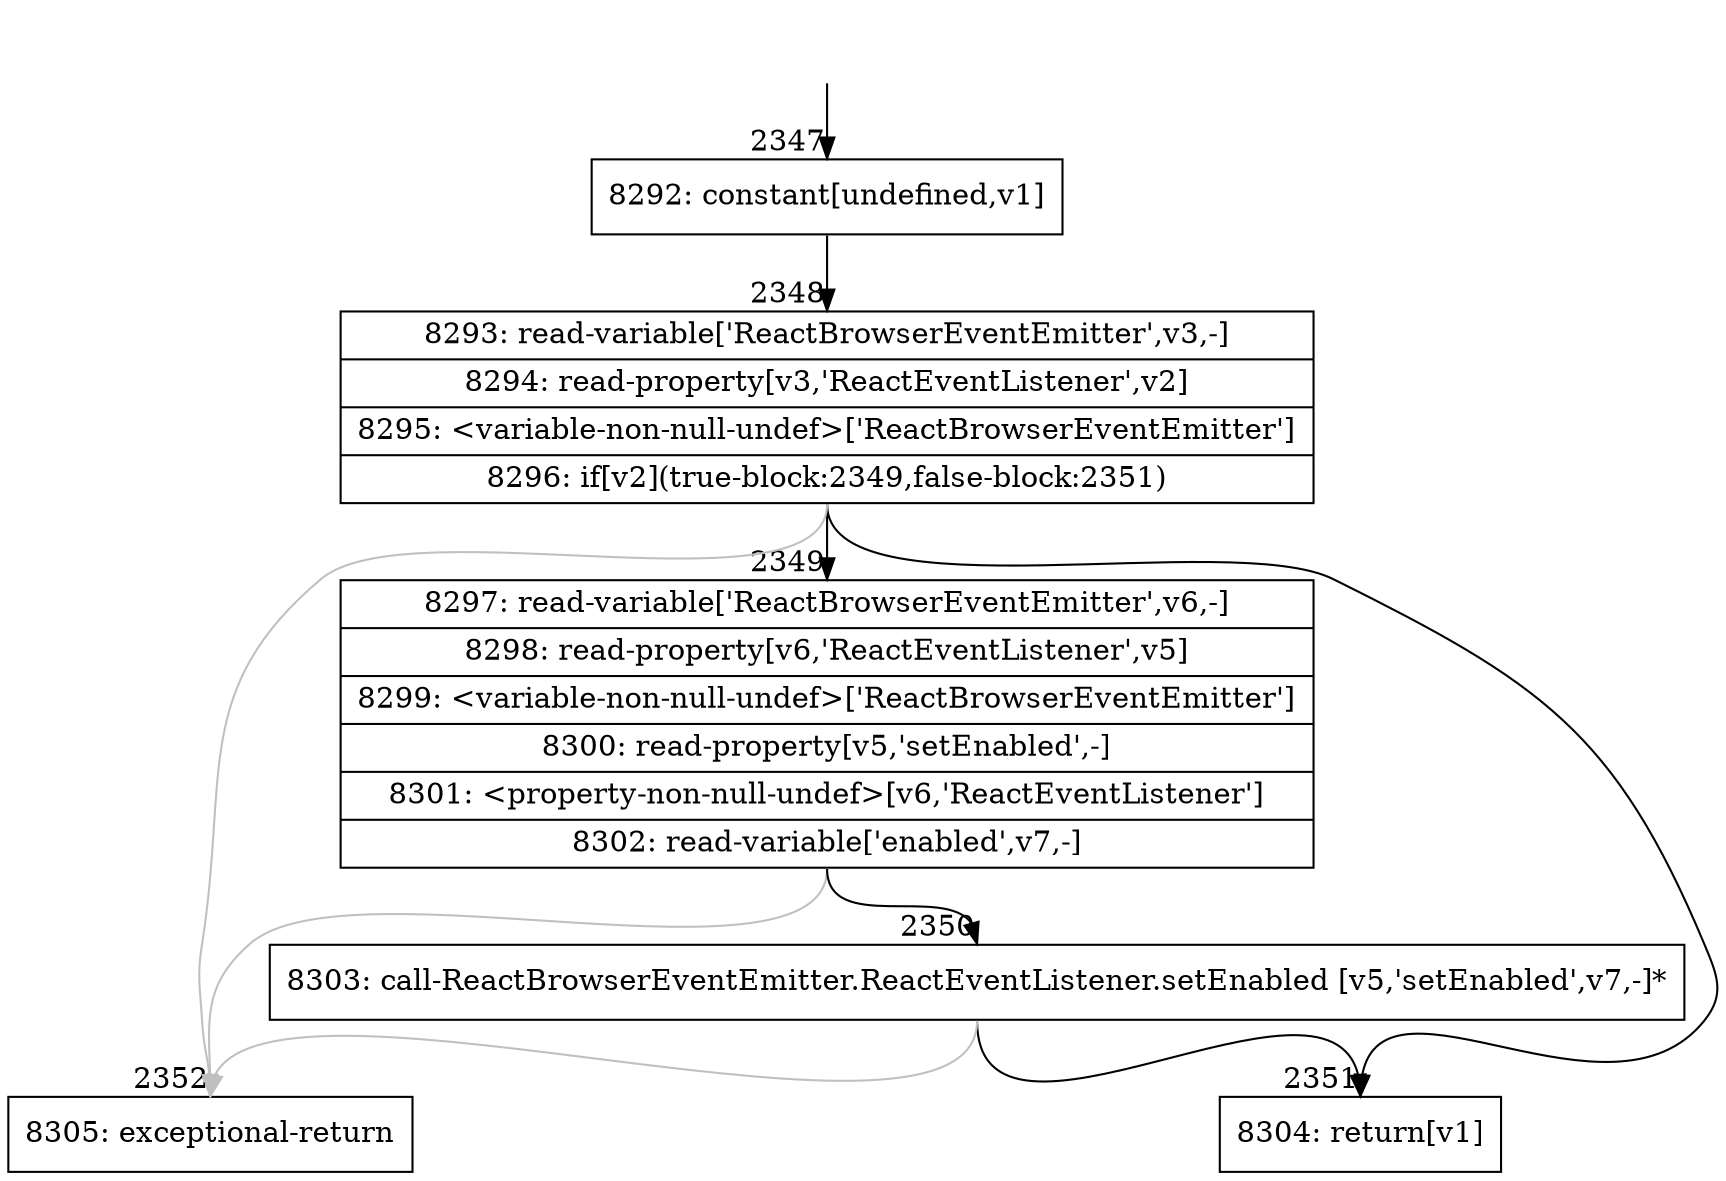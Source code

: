 digraph {
rankdir="TD"
BB_entry173[shape=none,label=""];
BB_entry173 -> BB2347 [tailport=s, headport=n, headlabel="    2347"]
BB2347 [shape=record label="{8292: constant[undefined,v1]}" ] 
BB2347 -> BB2348 [tailport=s, headport=n, headlabel="      2348"]
BB2348 [shape=record label="{8293: read-variable['ReactBrowserEventEmitter',v3,-]|8294: read-property[v3,'ReactEventListener',v2]|8295: \<variable-non-null-undef\>['ReactBrowserEventEmitter']|8296: if[v2](true-block:2349,false-block:2351)}" ] 
BB2348 -> BB2349 [tailport=s, headport=n, headlabel="      2349"]
BB2348 -> BB2351 [tailport=s, headport=n, headlabel="      2351"]
BB2348 -> BB2352 [tailport=s, headport=n, color=gray, headlabel="      2352"]
BB2349 [shape=record label="{8297: read-variable['ReactBrowserEventEmitter',v6,-]|8298: read-property[v6,'ReactEventListener',v5]|8299: \<variable-non-null-undef\>['ReactBrowserEventEmitter']|8300: read-property[v5,'setEnabled',-]|8301: \<property-non-null-undef\>[v6,'ReactEventListener']|8302: read-variable['enabled',v7,-]}" ] 
BB2349 -> BB2350 [tailport=s, headport=n, headlabel="      2350"]
BB2349 -> BB2352 [tailport=s, headport=n, color=gray]
BB2350 [shape=record label="{8303: call-ReactBrowserEventEmitter.ReactEventListener.setEnabled [v5,'setEnabled',v7,-]*}" ] 
BB2350 -> BB2351 [tailport=s, headport=n]
BB2350 -> BB2352 [tailport=s, headport=n, color=gray]
BB2351 [shape=record label="{8304: return[v1]}" ] 
BB2352 [shape=record label="{8305: exceptional-return}" ] 
//#$~ 4530
}
